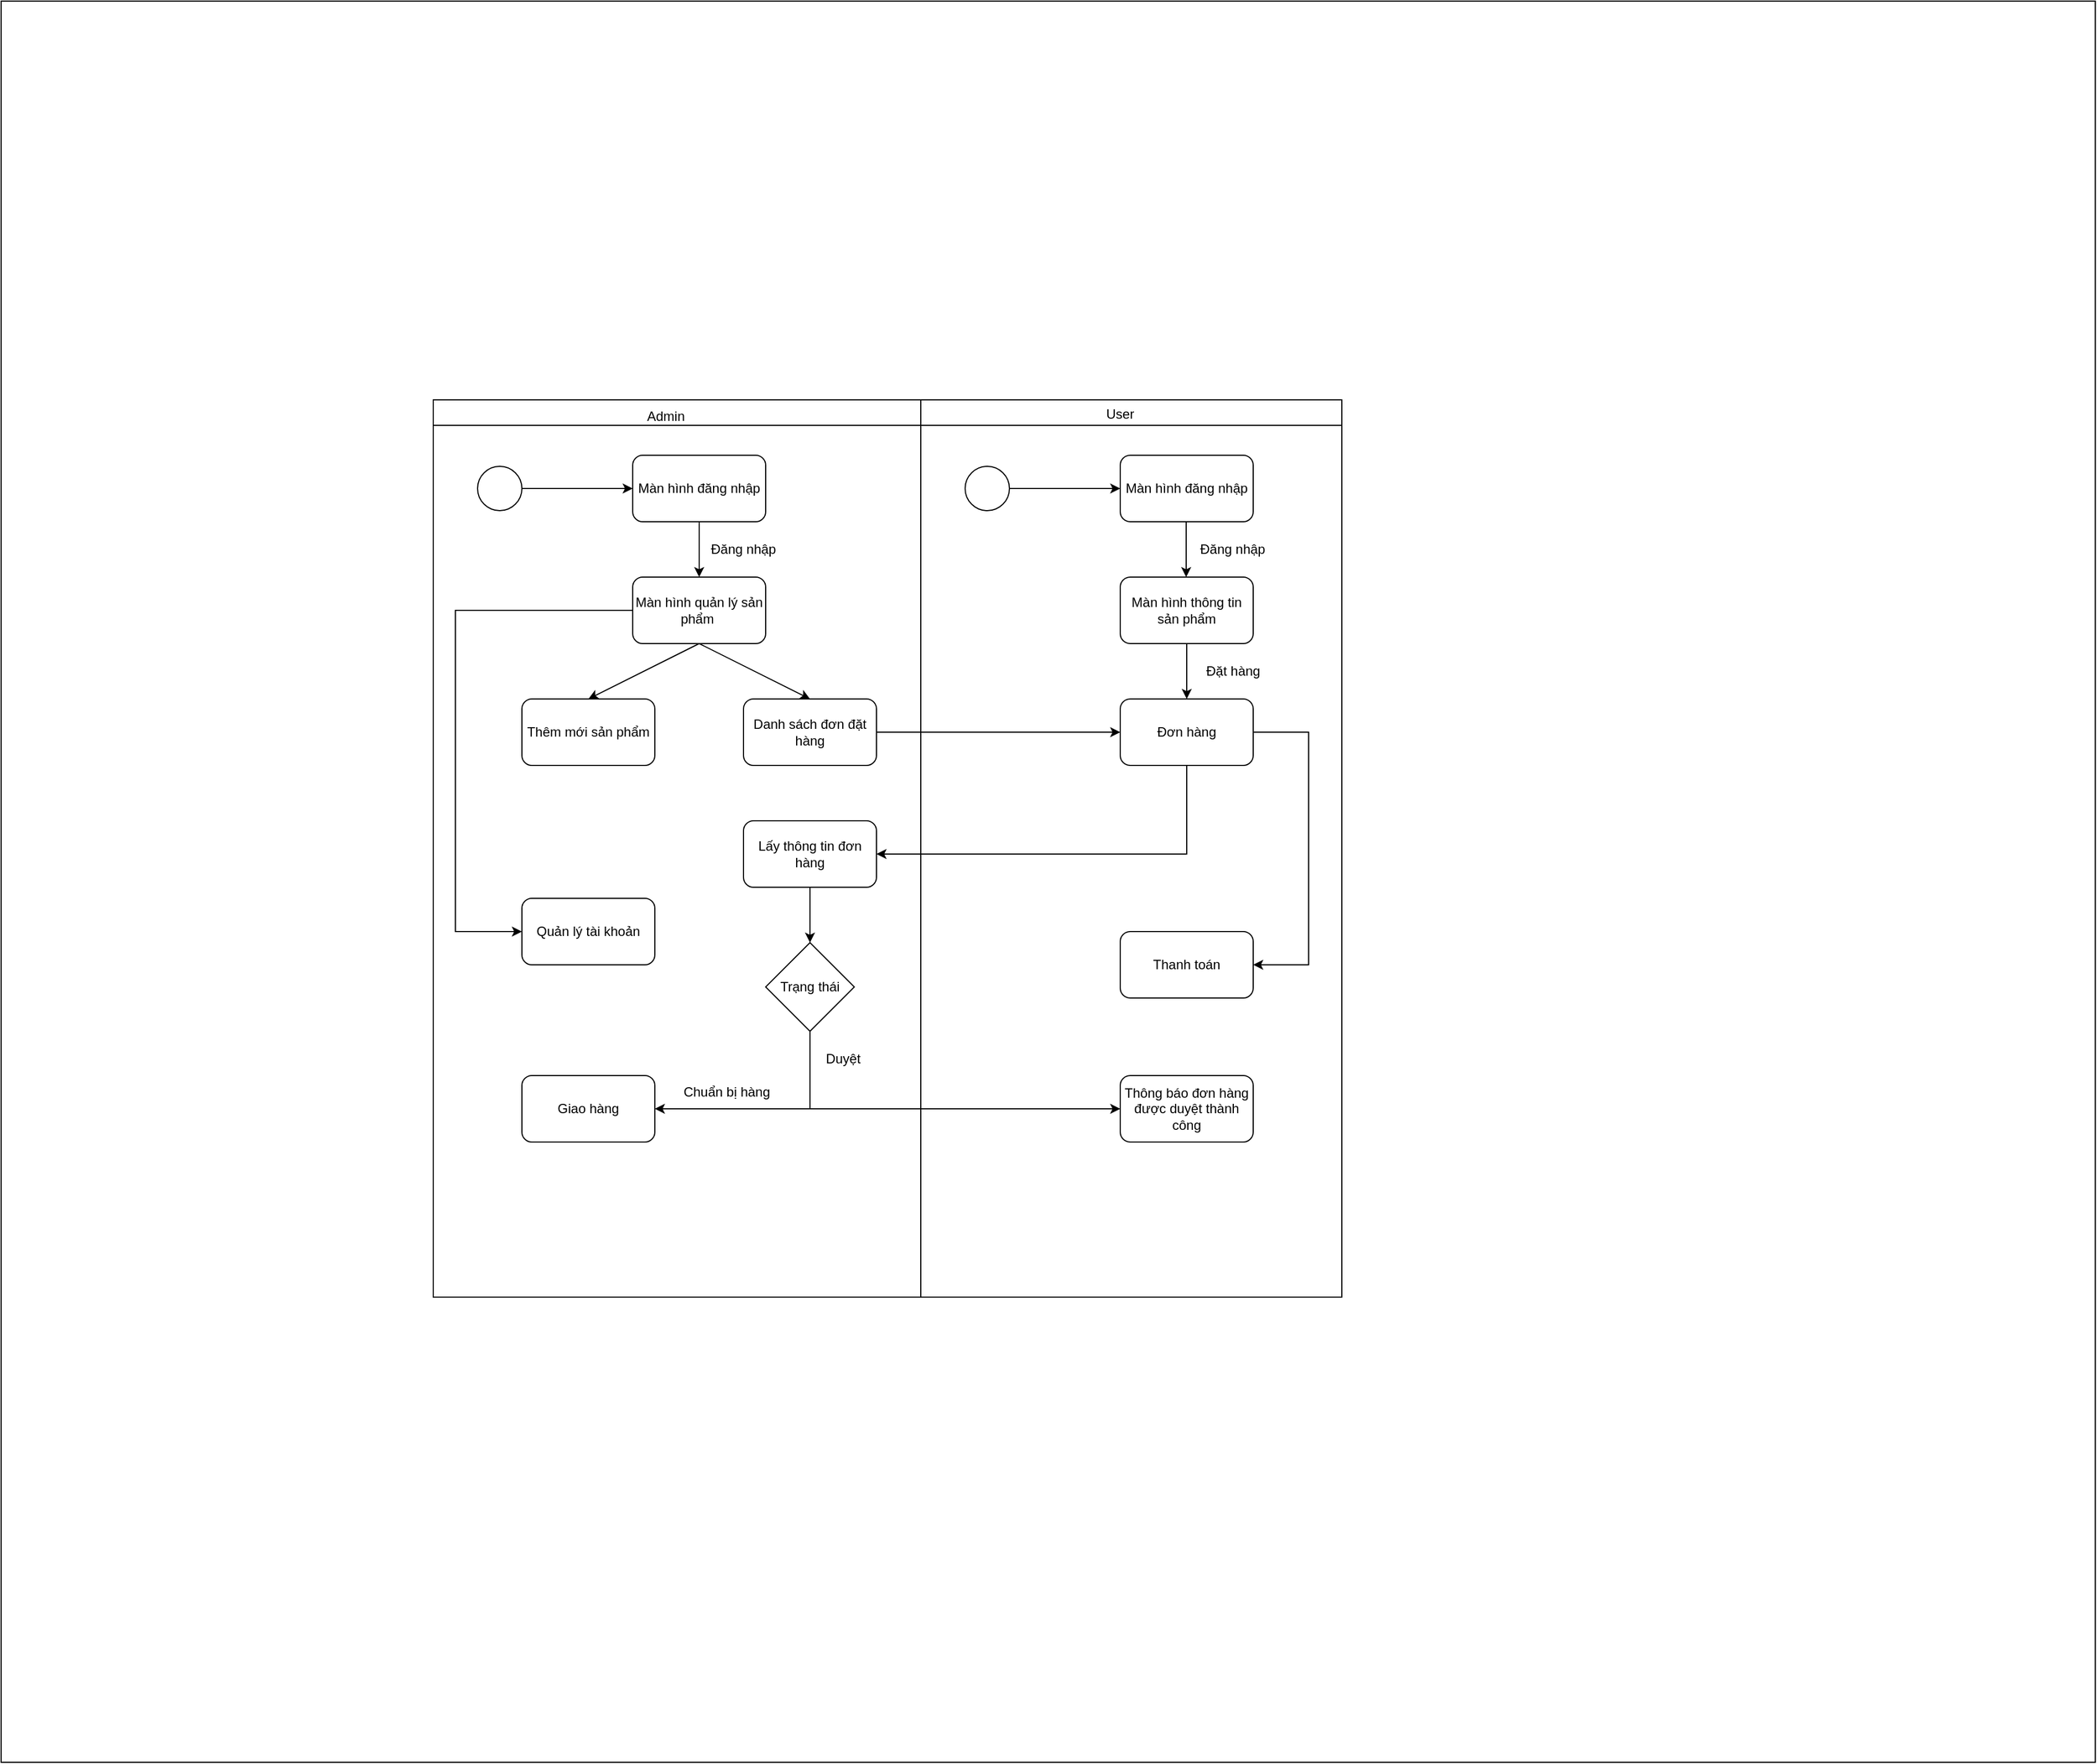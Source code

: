 <mxfile version="22.1.16" type="github">
  <diagram name="Trang-1" id="kSoTYnSQtqfJ8kYPhZa7">
    <mxGraphModel dx="3198" dy="2039" grid="1" gridSize="10" guides="1" tooltips="1" connect="1" arrows="1" fold="1" page="1" pageScale="1" pageWidth="827" pageHeight="1169" math="0" shadow="0">
      <root>
        <mxCell id="0" />
        <mxCell id="1" parent="0" />
        <mxCell id="HEaeoq8NgJOXNJyOy9Zo-1" value="" style="rounded=0;whiteSpace=wrap;html=1;" vertex="1" parent="1">
          <mxGeometry x="-1500" y="-780" width="1890" height="1590" as="geometry" />
        </mxCell>
        <mxCell id="HEaeoq8NgJOXNJyOy9Zo-4" value="" style="swimlane;whiteSpace=wrap;html=1;" vertex="1" parent="1">
          <mxGeometry x="-1110" y="-420" width="820" height="810" as="geometry" />
        </mxCell>
        <mxCell id="HEaeoq8NgJOXNJyOy9Zo-6" value="" style="endArrow=none;html=1;rounded=0;" edge="1" parent="HEaeoq8NgJOXNJyOy9Zo-4">
          <mxGeometry width="50" height="50" relative="1" as="geometry">
            <mxPoint x="440" y="810" as="sourcePoint" />
            <mxPoint x="440" as="targetPoint" />
          </mxGeometry>
        </mxCell>
        <mxCell id="HEaeoq8NgJOXNJyOy9Zo-7" value="Admin" style="text;html=1;strokeColor=none;fillColor=none;align=center;verticalAlign=middle;whiteSpace=wrap;rounded=0;" vertex="1" parent="HEaeoq8NgJOXNJyOy9Zo-4">
          <mxGeometry x="180" y="5" width="60" height="20" as="geometry" />
        </mxCell>
        <mxCell id="HEaeoq8NgJOXNJyOy9Zo-8" value="User" style="text;html=1;strokeColor=none;fillColor=none;align=center;verticalAlign=middle;whiteSpace=wrap;rounded=0;" vertex="1" parent="HEaeoq8NgJOXNJyOy9Zo-4">
          <mxGeometry x="590" y="5" width="60" height="15" as="geometry" />
        </mxCell>
        <mxCell id="HEaeoq8NgJOXNJyOy9Zo-11" value="" style="endArrow=classic;html=1;rounded=0;exitX=1;exitY=0.5;exitDx=0;exitDy=0;" edge="1" parent="HEaeoq8NgJOXNJyOy9Zo-4" source="HEaeoq8NgJOXNJyOy9Zo-9">
          <mxGeometry width="50" height="50" relative="1" as="geometry">
            <mxPoint x="130" y="130" as="sourcePoint" />
            <mxPoint x="180" y="80" as="targetPoint" />
          </mxGeometry>
        </mxCell>
        <mxCell id="HEaeoq8NgJOXNJyOy9Zo-12" value="Đăng nhập" style="text;html=1;strokeColor=none;fillColor=none;align=center;verticalAlign=middle;whiteSpace=wrap;rounded=0;" vertex="1" parent="HEaeoq8NgJOXNJyOy9Zo-4">
          <mxGeometry x="240" y="120" width="80" height="30" as="geometry" />
        </mxCell>
        <mxCell id="HEaeoq8NgJOXNJyOy9Zo-19" value="Thêm mới sản phẩm" style="rounded=1;whiteSpace=wrap;html=1;" vertex="1" parent="HEaeoq8NgJOXNJyOy9Zo-4">
          <mxGeometry x="80" y="270" width="120" height="60" as="geometry" />
        </mxCell>
        <mxCell id="HEaeoq8NgJOXNJyOy9Zo-20" value="" style="endArrow=classic;html=1;rounded=0;" edge="1" parent="HEaeoq8NgJOXNJyOy9Zo-4">
          <mxGeometry width="50" height="50" relative="1" as="geometry">
            <mxPoint x="240" y="220" as="sourcePoint" />
            <mxPoint x="140" y="270" as="targetPoint" />
          </mxGeometry>
        </mxCell>
        <mxCell id="HEaeoq8NgJOXNJyOy9Zo-23" value="" style="endArrow=classic;html=1;rounded=0;exitX=0;exitY=0.5;exitDx=0;exitDy=0;" edge="1" parent="HEaeoq8NgJOXNJyOy9Zo-4" source="HEaeoq8NgJOXNJyOy9Zo-13">
          <mxGeometry width="50" height="50" relative="1" as="geometry">
            <mxPoint x="30" y="530" as="sourcePoint" />
            <mxPoint x="80" y="480" as="targetPoint" />
            <Array as="points">
              <mxPoint x="20" y="190" />
              <mxPoint x="20" y="480" />
            </Array>
          </mxGeometry>
        </mxCell>
        <mxCell id="HEaeoq8NgJOXNJyOy9Zo-28" value="Màn hình đăng nhập" style="rounded=1;whiteSpace=wrap;html=1;" vertex="1" parent="HEaeoq8NgJOXNJyOy9Zo-4">
          <mxGeometry x="620" y="50" width="120" height="60" as="geometry" />
        </mxCell>
        <mxCell id="HEaeoq8NgJOXNJyOy9Zo-29" value="" style="endArrow=classic;html=1;rounded=0;exitX=1;exitY=0.5;exitDx=0;exitDy=0;" edge="1" parent="HEaeoq8NgJOXNJyOy9Zo-4" source="HEaeoq8NgJOXNJyOy9Zo-27">
          <mxGeometry width="50" height="50" relative="1" as="geometry">
            <mxPoint x="570" y="130" as="sourcePoint" />
            <mxPoint x="620" y="80" as="targetPoint" />
          </mxGeometry>
        </mxCell>
        <mxCell id="HEaeoq8NgJOXNJyOy9Zo-30" value="Màn hình thông tin sản phẩm" style="rounded=1;whiteSpace=wrap;html=1;" vertex="1" parent="HEaeoq8NgJOXNJyOy9Zo-4">
          <mxGeometry x="620" y="160" width="120" height="60" as="geometry" />
        </mxCell>
        <mxCell id="HEaeoq8NgJOXNJyOy9Zo-31" value="" style="endArrow=classic;html=1;rounded=0;exitX=0.5;exitY=1;exitDx=0;exitDy=0;" edge="1" parent="HEaeoq8NgJOXNJyOy9Zo-4">
          <mxGeometry width="50" height="50" relative="1" as="geometry">
            <mxPoint x="679.5" y="110" as="sourcePoint" />
            <mxPoint x="679.5" y="160" as="targetPoint" />
          </mxGeometry>
        </mxCell>
        <mxCell id="HEaeoq8NgJOXNJyOy9Zo-32" value="Đăng nhập" style="text;html=1;strokeColor=none;fillColor=none;align=center;verticalAlign=middle;whiteSpace=wrap;rounded=0;" vertex="1" parent="HEaeoq8NgJOXNJyOy9Zo-4">
          <mxGeometry x="680" y="120" width="83" height="30" as="geometry" />
        </mxCell>
        <mxCell id="HEaeoq8NgJOXNJyOy9Zo-36" value="Đặt hàng" style="text;html=1;strokeColor=none;fillColor=none;align=center;verticalAlign=middle;whiteSpace=wrap;rounded=0;" vertex="1" parent="HEaeoq8NgJOXNJyOy9Zo-4">
          <mxGeometry x="691.5" y="230" width="60" height="30" as="geometry" />
        </mxCell>
        <mxCell id="HEaeoq8NgJOXNJyOy9Zo-38" value="Lấy thông tin đơn hàng" style="rounded=1;whiteSpace=wrap;html=1;" vertex="1" parent="HEaeoq8NgJOXNJyOy9Zo-4">
          <mxGeometry x="280" y="380" width="120" height="60" as="geometry" />
        </mxCell>
        <mxCell id="HEaeoq8NgJOXNJyOy9Zo-43" value="" style="endArrow=classic;html=1;rounded=0;" edge="1" parent="HEaeoq8NgJOXNJyOy9Zo-4" target="HEaeoq8NgJOXNJyOy9Zo-42">
          <mxGeometry width="50" height="50" relative="1" as="geometry">
            <mxPoint x="340" y="440" as="sourcePoint" />
            <mxPoint x="390" y="390" as="targetPoint" />
          </mxGeometry>
        </mxCell>
        <mxCell id="HEaeoq8NgJOXNJyOy9Zo-48" value="" style="endArrow=classic;html=1;rounded=0;exitX=0.5;exitY=1;exitDx=0;exitDy=0;" edge="1" parent="HEaeoq8NgJOXNJyOy9Zo-4" source="HEaeoq8NgJOXNJyOy9Zo-42">
          <mxGeometry width="50" height="50" relative="1" as="geometry">
            <mxPoint x="570" y="690" as="sourcePoint" />
            <mxPoint x="620" y="640" as="targetPoint" />
            <Array as="points">
              <mxPoint x="340" y="640" />
            </Array>
          </mxGeometry>
        </mxCell>
        <mxCell id="HEaeoq8NgJOXNJyOy9Zo-50" value="Giao hàng" style="rounded=1;whiteSpace=wrap;html=1;" vertex="1" parent="HEaeoq8NgJOXNJyOy9Zo-4">
          <mxGeometry x="80" y="610" width="120" height="60" as="geometry" />
        </mxCell>
        <mxCell id="HEaeoq8NgJOXNJyOy9Zo-51" value="" style="endArrow=classic;html=1;rounded=0;" edge="1" parent="HEaeoq8NgJOXNJyOy9Zo-4">
          <mxGeometry width="50" height="50" relative="1" as="geometry">
            <mxPoint x="340" y="640" as="sourcePoint" />
            <mxPoint x="200" y="640" as="targetPoint" />
          </mxGeometry>
        </mxCell>
        <mxCell id="HEaeoq8NgJOXNJyOy9Zo-52" value="Chuẩn bị hàng" style="text;html=1;strokeColor=none;fillColor=none;align=center;verticalAlign=middle;whiteSpace=wrap;rounded=0;" vertex="1" parent="HEaeoq8NgJOXNJyOy9Zo-4">
          <mxGeometry x="220" y="610" width="90" height="30" as="geometry" />
        </mxCell>
        <mxCell id="HEaeoq8NgJOXNJyOy9Zo-54" value="" style="endArrow=classic;html=1;rounded=0;entryX=1;entryY=0.5;entryDx=0;entryDy=0;" edge="1" parent="HEaeoq8NgJOXNJyOy9Zo-4" target="HEaeoq8NgJOXNJyOy9Zo-53">
          <mxGeometry width="50" height="50" relative="1" as="geometry">
            <mxPoint x="740" y="300" as="sourcePoint" />
            <mxPoint x="790" y="250" as="targetPoint" />
            <Array as="points">
              <mxPoint x="790" y="300" />
              <mxPoint x="790" y="510" />
            </Array>
          </mxGeometry>
        </mxCell>
        <mxCell id="HEaeoq8NgJOXNJyOy9Zo-9" value="" style="ellipse;whiteSpace=wrap;html=1;aspect=fixed;" vertex="1" parent="1">
          <mxGeometry x="-1070" y="-360" width="40" height="40" as="geometry" />
        </mxCell>
        <mxCell id="HEaeoq8NgJOXNJyOy9Zo-10" value="Màn hình đăng nhập" style="rounded=1;whiteSpace=wrap;html=1;" vertex="1" parent="1">
          <mxGeometry x="-930" y="-370" width="120" height="60" as="geometry" />
        </mxCell>
        <mxCell id="HEaeoq8NgJOXNJyOy9Zo-13" value="Màn hình quản lý sản phẩm&amp;nbsp;" style="rounded=1;whiteSpace=wrap;html=1;" vertex="1" parent="1">
          <mxGeometry x="-930" y="-260" width="120" height="60" as="geometry" />
        </mxCell>
        <mxCell id="HEaeoq8NgJOXNJyOy9Zo-14" value="" style="endArrow=classic;html=1;rounded=0;exitX=0.5;exitY=1;exitDx=0;exitDy=0;" edge="1" parent="1" source="HEaeoq8NgJOXNJyOy9Zo-10">
          <mxGeometry width="50" height="50" relative="1" as="geometry">
            <mxPoint x="-920" y="-210" as="sourcePoint" />
            <mxPoint x="-870" y="-260" as="targetPoint" />
          </mxGeometry>
        </mxCell>
        <mxCell id="HEaeoq8NgJOXNJyOy9Zo-15" value="Danh sách đơn đặt hàng" style="rounded=1;whiteSpace=wrap;html=1;" vertex="1" parent="1">
          <mxGeometry x="-830" y="-150" width="120" height="60" as="geometry" />
        </mxCell>
        <mxCell id="HEaeoq8NgJOXNJyOy9Zo-16" value="" style="endArrow=classic;html=1;rounded=0;exitX=0.5;exitY=1;exitDx=0;exitDy=0;" edge="1" parent="1" source="HEaeoq8NgJOXNJyOy9Zo-13">
          <mxGeometry width="50" height="50" relative="1" as="geometry">
            <mxPoint x="-820" y="-100" as="sourcePoint" />
            <mxPoint x="-770" y="-150" as="targetPoint" />
          </mxGeometry>
        </mxCell>
        <mxCell id="HEaeoq8NgJOXNJyOy9Zo-21" value="Quản lý tài khoản" style="rounded=1;whiteSpace=wrap;html=1;" vertex="1" parent="1">
          <mxGeometry x="-1030" y="30" width="120" height="60" as="geometry" />
        </mxCell>
        <mxCell id="HEaeoq8NgJOXNJyOy9Zo-27" value="" style="ellipse;whiteSpace=wrap;html=1;aspect=fixed;" vertex="1" parent="1">
          <mxGeometry x="-630" y="-360" width="40" height="40" as="geometry" />
        </mxCell>
        <mxCell id="HEaeoq8NgJOXNJyOy9Zo-34" value="Đơn hàng" style="rounded=1;whiteSpace=wrap;html=1;" vertex="1" parent="1">
          <mxGeometry x="-490" y="-150" width="120" height="60" as="geometry" />
        </mxCell>
        <mxCell id="HEaeoq8NgJOXNJyOy9Zo-35" value="" style="endArrow=classic;html=1;rounded=0;exitX=0.5;exitY=1;exitDx=0;exitDy=0;" edge="1" parent="1" source="HEaeoq8NgJOXNJyOy9Zo-30">
          <mxGeometry width="50" height="50" relative="1" as="geometry">
            <mxPoint x="-480" y="-100" as="sourcePoint" />
            <mxPoint x="-430" y="-150" as="targetPoint" />
          </mxGeometry>
        </mxCell>
        <mxCell id="HEaeoq8NgJOXNJyOy9Zo-37" value="" style="endArrow=classic;html=1;rounded=0;exitX=1;exitY=0.5;exitDx=0;exitDy=0;" edge="1" parent="1" source="HEaeoq8NgJOXNJyOy9Zo-15">
          <mxGeometry width="50" height="50" relative="1" as="geometry">
            <mxPoint x="-540" y="-70" as="sourcePoint" />
            <mxPoint x="-490" y="-120" as="targetPoint" />
          </mxGeometry>
        </mxCell>
        <mxCell id="HEaeoq8NgJOXNJyOy9Zo-39" value="" style="endArrow=classic;html=1;rounded=0;entryX=1;entryY=0.5;entryDx=0;entryDy=0;" edge="1" parent="1" target="HEaeoq8NgJOXNJyOy9Zo-38">
          <mxGeometry width="50" height="50" relative="1" as="geometry">
            <mxPoint x="-430" y="-90" as="sourcePoint" />
            <mxPoint x="-380" y="-140" as="targetPoint" />
            <Array as="points">
              <mxPoint x="-430" y="-10" />
            </Array>
          </mxGeometry>
        </mxCell>
        <mxCell id="HEaeoq8NgJOXNJyOy9Zo-42" value="Trạng thái" style="rhombus;whiteSpace=wrap;html=1;" vertex="1" parent="1">
          <mxGeometry x="-810" y="70" width="80" height="80" as="geometry" />
        </mxCell>
        <mxCell id="HEaeoq8NgJOXNJyOy9Zo-47" value="Thông báo đơn hàng được duyệt thành công" style="rounded=1;whiteSpace=wrap;html=1;" vertex="1" parent="1">
          <mxGeometry x="-490" y="190" width="120" height="60" as="geometry" />
        </mxCell>
        <mxCell id="HEaeoq8NgJOXNJyOy9Zo-49" value="Duyệt" style="text;html=1;strokeColor=none;fillColor=none;align=center;verticalAlign=middle;whiteSpace=wrap;rounded=0;" vertex="1" parent="1">
          <mxGeometry x="-770" y="160" width="60" height="30" as="geometry" />
        </mxCell>
        <mxCell id="HEaeoq8NgJOXNJyOy9Zo-53" value="Thanh toán" style="rounded=1;whiteSpace=wrap;html=1;" vertex="1" parent="1">
          <mxGeometry x="-490" y="60" width="120" height="60" as="geometry" />
        </mxCell>
      </root>
    </mxGraphModel>
  </diagram>
</mxfile>
